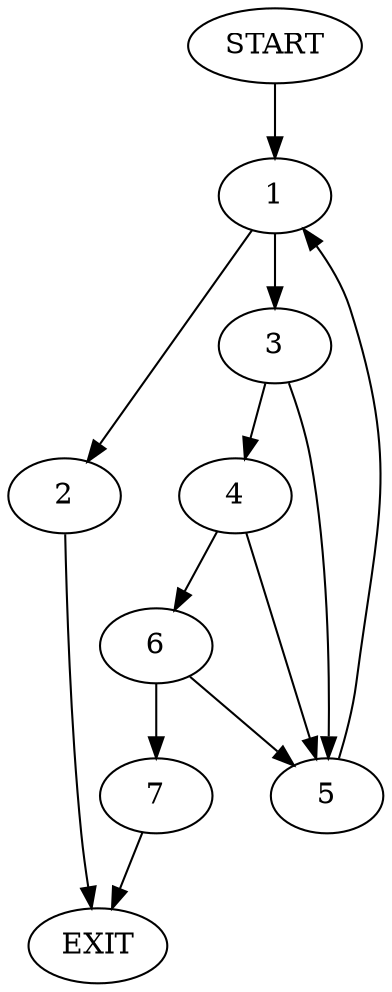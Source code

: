 digraph {
0 [label="START"]
8 [label="EXIT"]
0 -> 1
1 -> 2
1 -> 3
3 -> 4
3 -> 5
2 -> 8
4 -> 5
4 -> 6
5 -> 1
6 -> 7
6 -> 5
7 -> 8
}
